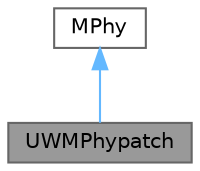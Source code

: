 digraph "UWMPhypatch"
{
 // LATEX_PDF_SIZE
  bgcolor="transparent";
  edge [fontname=Helvetica,fontsize=10,labelfontname=Helvetica,labelfontsize=10];
  node [fontname=Helvetica,fontsize=10,shape=box,height=0.2,width=0.4];
  Node1 [id="Node000001",label="UWMPhypatch",height=0.2,width=0.4,color="gray40", fillcolor="grey60", style="filled", fontcolor="black",tooltip="Class to patch the absence of a PHY layer's module when we want to use a module of the MAC layer."];
  Node2 -> Node1 [id="edge1_Node000001_Node000002",dir="back",color="steelblue1",style="solid",tooltip=" "];
  Node2 [id="Node000002",label="MPhy",height=0.2,width=0.4,color="gray40", fillcolor="white", style="filled",tooltip=" "];
}
